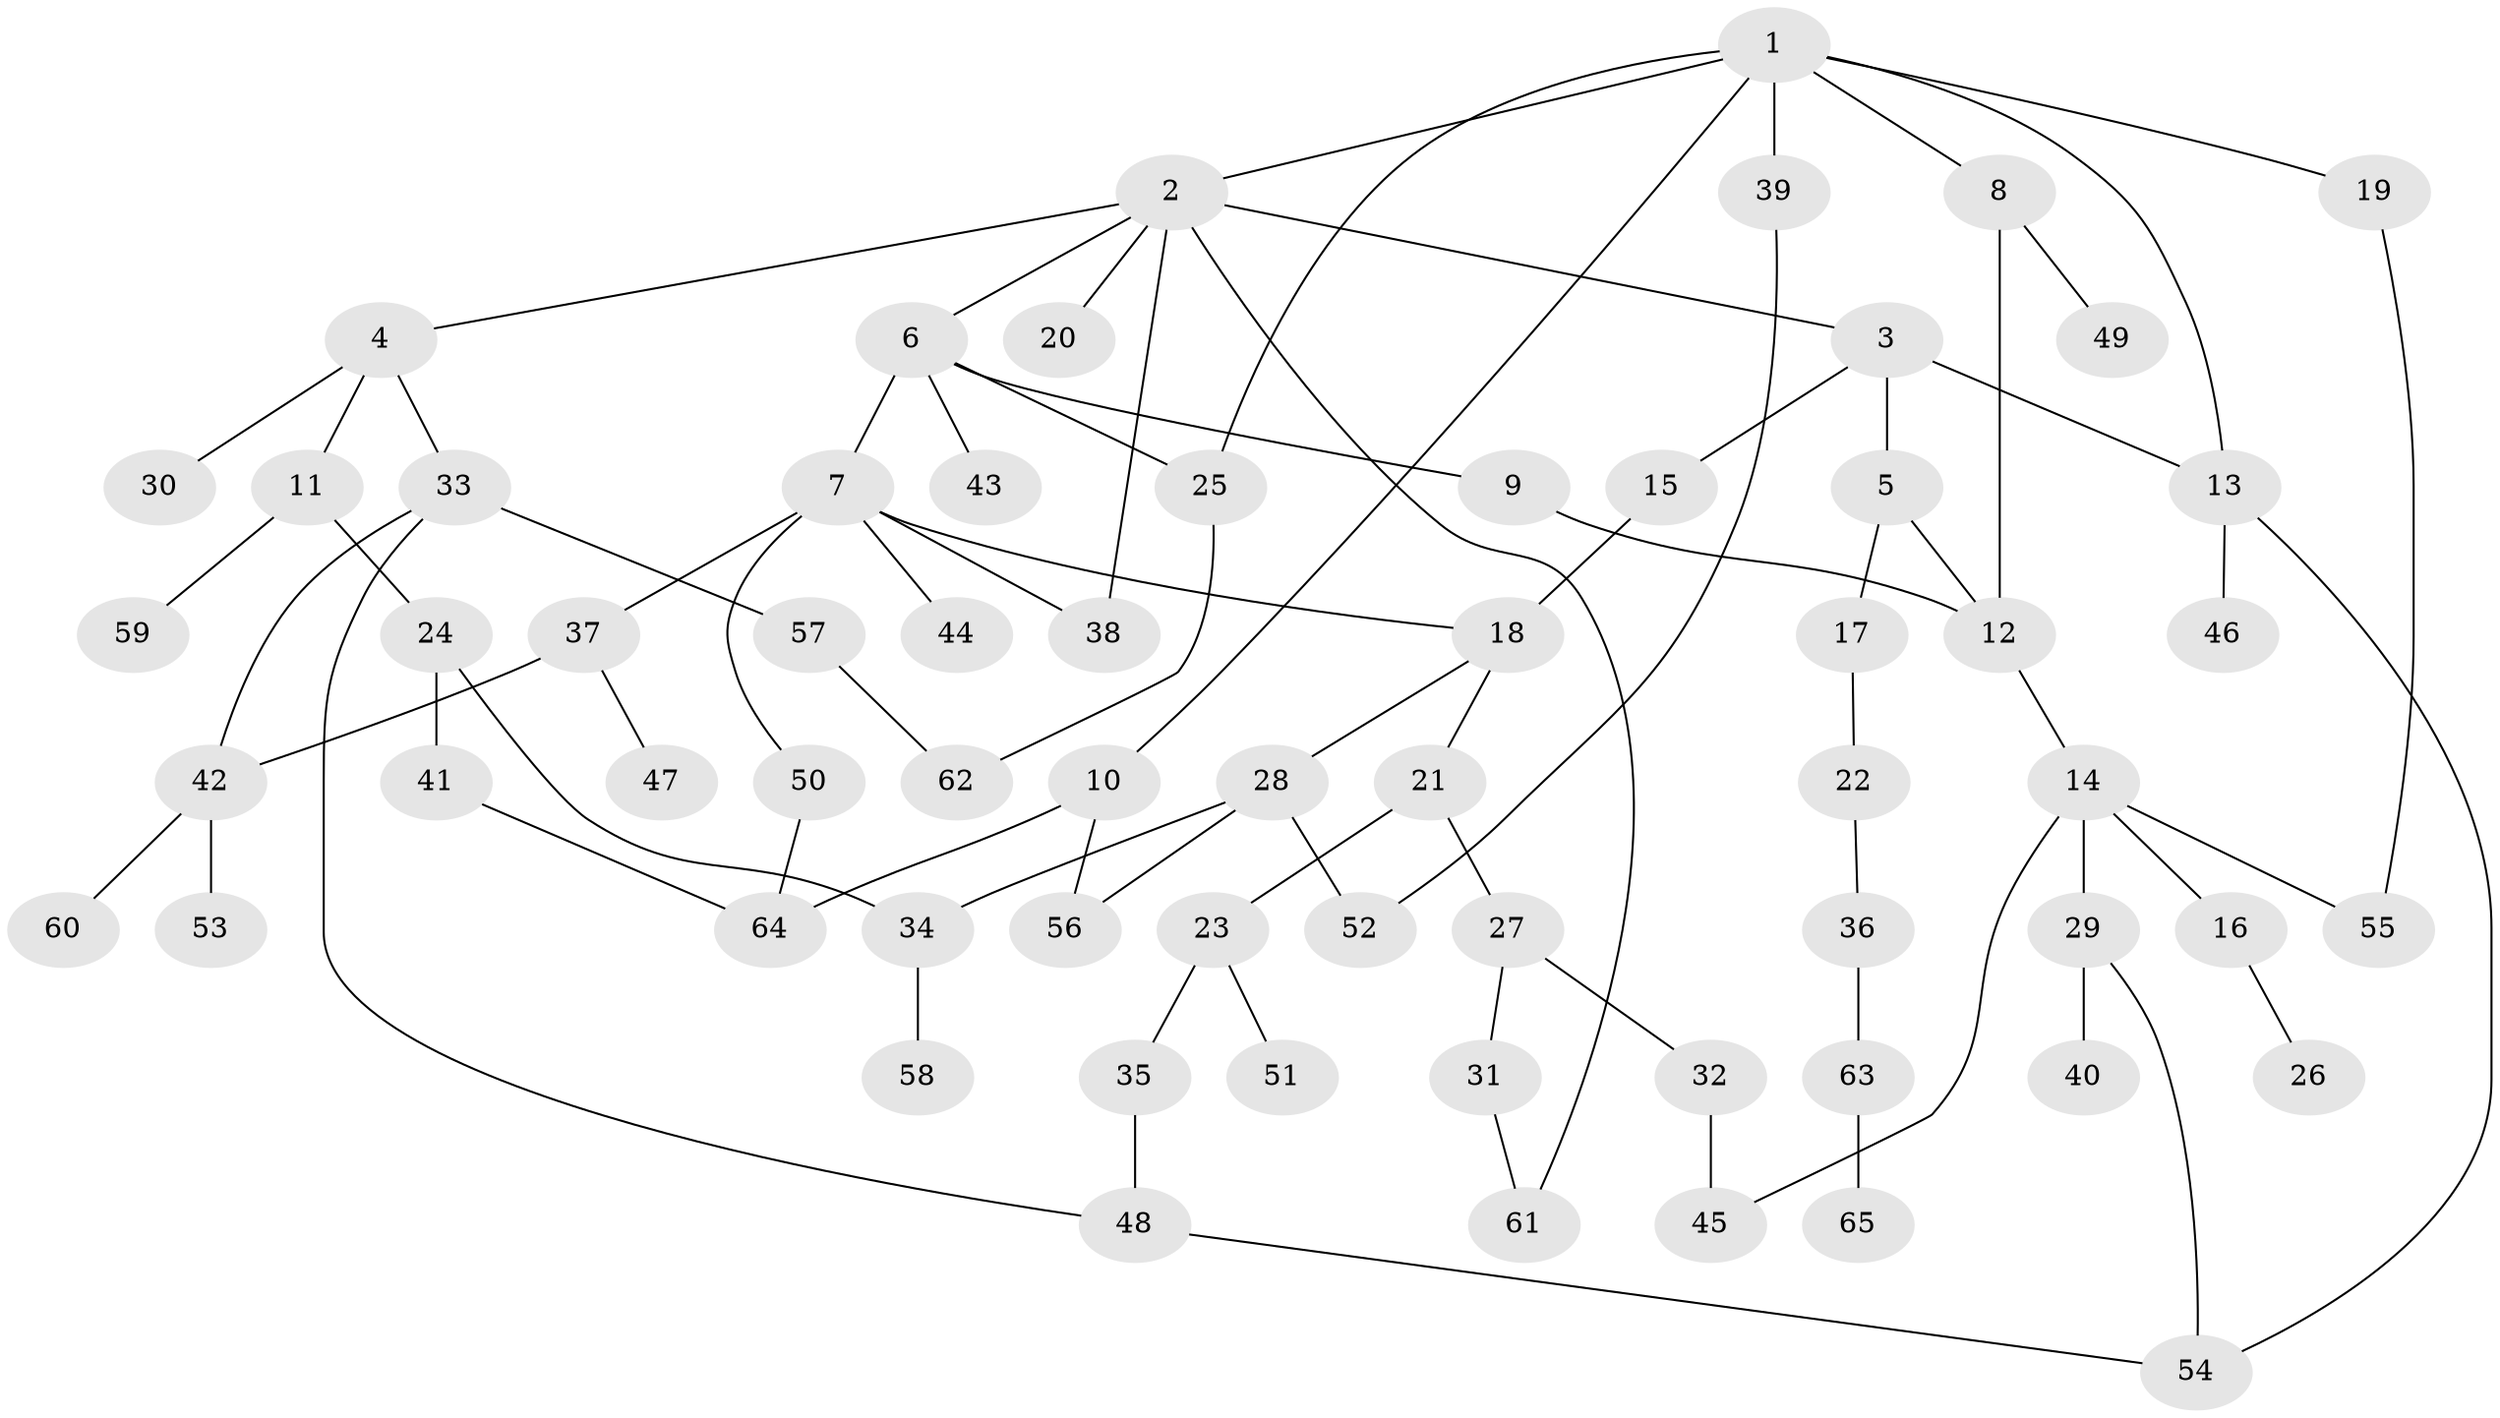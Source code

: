 // Generated by graph-tools (version 1.1) at 2025/13/03/09/25 04:13:38]
// undirected, 65 vertices, 83 edges
graph export_dot {
graph [start="1"]
  node [color=gray90,style=filled];
  1;
  2;
  3;
  4;
  5;
  6;
  7;
  8;
  9;
  10;
  11;
  12;
  13;
  14;
  15;
  16;
  17;
  18;
  19;
  20;
  21;
  22;
  23;
  24;
  25;
  26;
  27;
  28;
  29;
  30;
  31;
  32;
  33;
  34;
  35;
  36;
  37;
  38;
  39;
  40;
  41;
  42;
  43;
  44;
  45;
  46;
  47;
  48;
  49;
  50;
  51;
  52;
  53;
  54;
  55;
  56;
  57;
  58;
  59;
  60;
  61;
  62;
  63;
  64;
  65;
  1 -- 2;
  1 -- 8;
  1 -- 10;
  1 -- 13;
  1 -- 19;
  1 -- 25;
  1 -- 39;
  2 -- 3;
  2 -- 4;
  2 -- 6;
  2 -- 20;
  2 -- 38;
  2 -- 61;
  3 -- 5;
  3 -- 15;
  3 -- 13;
  4 -- 11;
  4 -- 30;
  4 -- 33;
  5 -- 12;
  5 -- 17;
  6 -- 7;
  6 -- 9;
  6 -- 43;
  6 -- 25;
  7 -- 18;
  7 -- 37;
  7 -- 44;
  7 -- 50;
  7 -- 38;
  8 -- 49;
  8 -- 12;
  9 -- 12;
  10 -- 64;
  10 -- 56;
  11 -- 24;
  11 -- 59;
  12 -- 14;
  13 -- 46;
  13 -- 54;
  14 -- 16;
  14 -- 29;
  14 -- 45;
  14 -- 55;
  15 -- 18;
  16 -- 26;
  17 -- 22;
  18 -- 21;
  18 -- 28;
  19 -- 55;
  21 -- 23;
  21 -- 27;
  22 -- 36;
  23 -- 35;
  23 -- 51;
  24 -- 34;
  24 -- 41;
  25 -- 62;
  27 -- 31;
  27 -- 32;
  28 -- 56;
  28 -- 34;
  28 -- 52;
  29 -- 40;
  29 -- 54;
  31 -- 61;
  32 -- 45;
  33 -- 48;
  33 -- 57;
  33 -- 42;
  34 -- 58;
  35 -- 48;
  36 -- 63;
  37 -- 42;
  37 -- 47;
  39 -- 52;
  41 -- 64;
  42 -- 53;
  42 -- 60;
  48 -- 54;
  50 -- 64;
  57 -- 62;
  63 -- 65;
}
